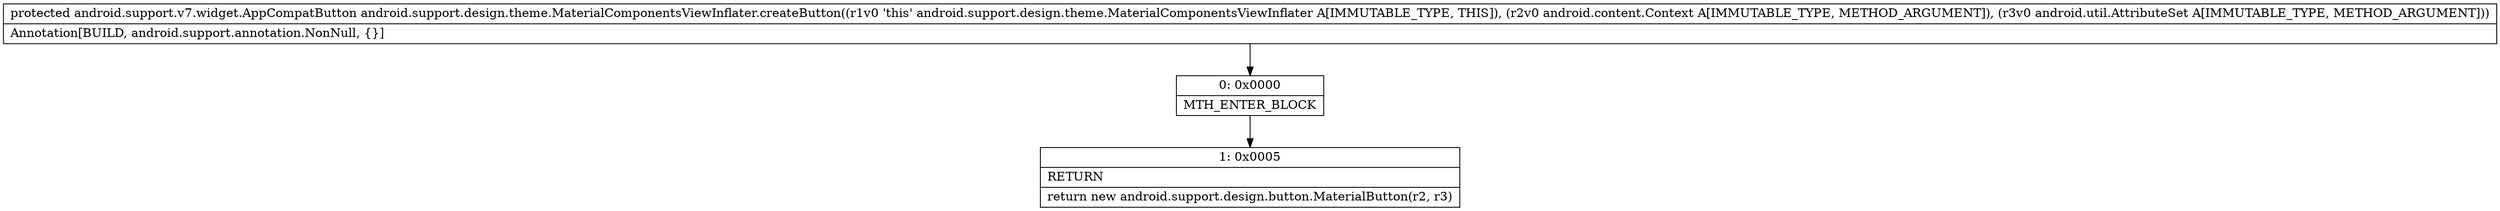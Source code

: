 digraph "CFG forandroid.support.design.theme.MaterialComponentsViewInflater.createButton(Landroid\/content\/Context;Landroid\/util\/AttributeSet;)Landroid\/support\/v7\/widget\/AppCompatButton;" {
Node_0 [shape=record,label="{0\:\ 0x0000|MTH_ENTER_BLOCK\l}"];
Node_1 [shape=record,label="{1\:\ 0x0005|RETURN\l|return new android.support.design.button.MaterialButton(r2, r3)\l}"];
MethodNode[shape=record,label="{protected android.support.v7.widget.AppCompatButton android.support.design.theme.MaterialComponentsViewInflater.createButton((r1v0 'this' android.support.design.theme.MaterialComponentsViewInflater A[IMMUTABLE_TYPE, THIS]), (r2v0 android.content.Context A[IMMUTABLE_TYPE, METHOD_ARGUMENT]), (r3v0 android.util.AttributeSet A[IMMUTABLE_TYPE, METHOD_ARGUMENT]))  | Annotation[BUILD, android.support.annotation.NonNull, \{\}]\l}"];
MethodNode -> Node_0;
Node_0 -> Node_1;
}


